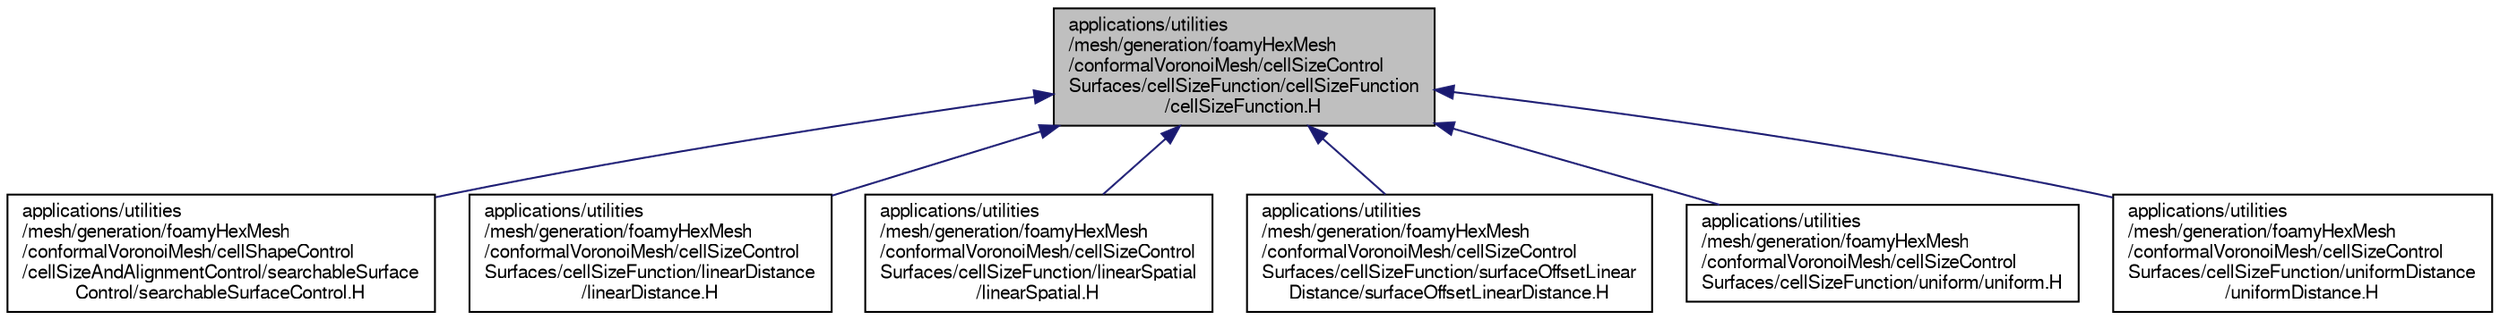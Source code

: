 digraph "applications/utilities/mesh/generation/foamyHexMesh/conformalVoronoiMesh/cellSizeControlSurfaces/cellSizeFunction/cellSizeFunction/cellSizeFunction.H"
{
  bgcolor="transparent";
  edge [fontname="FreeSans",fontsize="10",labelfontname="FreeSans",labelfontsize="10"];
  node [fontname="FreeSans",fontsize="10",shape=record];
  Node453 [label="applications/utilities\l/mesh/generation/foamyHexMesh\l/conformalVoronoiMesh/cellSizeControl\lSurfaces/cellSizeFunction/cellSizeFunction\l/cellSizeFunction.H",height=0.2,width=0.4,color="black", fillcolor="grey75", style="filled", fontcolor="black"];
  Node453 -> Node454 [dir="back",color="midnightblue",fontsize="10",style="solid",fontname="FreeSans"];
  Node454 [label="applications/utilities\l/mesh/generation/foamyHexMesh\l/conformalVoronoiMesh/cellShapeControl\l/cellSizeAndAlignmentControl/searchableSurface\lControl/searchableSurfaceControl.H",height=0.2,width=0.4,color="black",URL="$a18089.html"];
  Node453 -> Node455 [dir="back",color="midnightblue",fontsize="10",style="solid",fontname="FreeSans"];
  Node455 [label="applications/utilities\l/mesh/generation/foamyHexMesh\l/conformalVoronoiMesh/cellSizeControl\lSurfaces/cellSizeFunction/linearDistance\l/linearDistance.H",height=0.2,width=0.4,color="black",URL="$a18113.html"];
  Node453 -> Node456 [dir="back",color="midnightblue",fontsize="10",style="solid",fontname="FreeSans"];
  Node456 [label="applications/utilities\l/mesh/generation/foamyHexMesh\l/conformalVoronoiMesh/cellSizeControl\lSurfaces/cellSizeFunction/linearSpatial\l/linearSpatial.H",height=0.2,width=0.4,color="black",URL="$a18119.html"];
  Node453 -> Node457 [dir="back",color="midnightblue",fontsize="10",style="solid",fontname="FreeSans"];
  Node457 [label="applications/utilities\l/mesh/generation/foamyHexMesh\l/conformalVoronoiMesh/cellSizeControl\lSurfaces/cellSizeFunction/surfaceOffsetLinear\lDistance/surfaceOffsetLinearDistance.H",height=0.2,width=0.4,color="black",URL="$a18125.html"];
  Node453 -> Node458 [dir="back",color="midnightblue",fontsize="10",style="solid",fontname="FreeSans"];
  Node458 [label="applications/utilities\l/mesh/generation/foamyHexMesh\l/conformalVoronoiMesh/cellSizeControl\lSurfaces/cellSizeFunction/uniform/uniform.H",height=0.2,width=0.4,color="black",URL="$a39461.html"];
  Node453 -> Node459 [dir="back",color="midnightblue",fontsize="10",style="solid",fontname="FreeSans"];
  Node459 [label="applications/utilities\l/mesh/generation/foamyHexMesh\l/conformalVoronoiMesh/cellSizeControl\lSurfaces/cellSizeFunction/uniformDistance\l/uniformDistance.H",height=0.2,width=0.4,color="black",URL="$a18131.html"];
}
